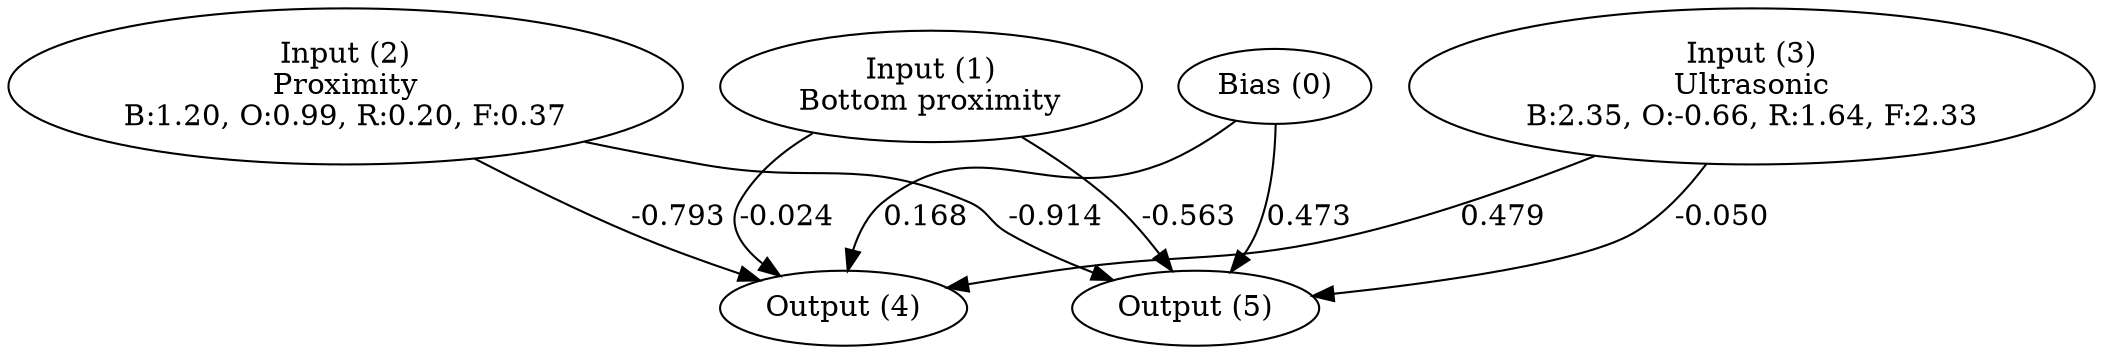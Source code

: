 digraph G {
  0 [ label="Bias (0)" ];
  1 [ label="Input (1)\nBottom proximity" ];
  2 [ label="Input (2)\nProximity\nB:1.20, O:0.99, R:0.20, F:0.37" ];
  3 [ label="Input (3)\nUltrasonic\nB:2.35, O:-0.66, R:1.64, F:2.33" ];
  4 [ label="Output (4)" ];
  5 [ label="Output (5)" ];
  { rank=same 0 1 2 3 }
  { rank=same 4 5 }
  0 -> 4 [ label="0.168" ];
  0 -> 5 [ label="0.473" ];
  1 -> 4 [ label="-0.024" ];
  1 -> 5 [ label="-0.563" ];
  2 -> 4 [ label="-0.793" ];
  2 -> 5 [ label="-0.914" ];
  3 -> 4 [ label="0.479" ];
  3 -> 5 [ label="-0.050" ];
}
